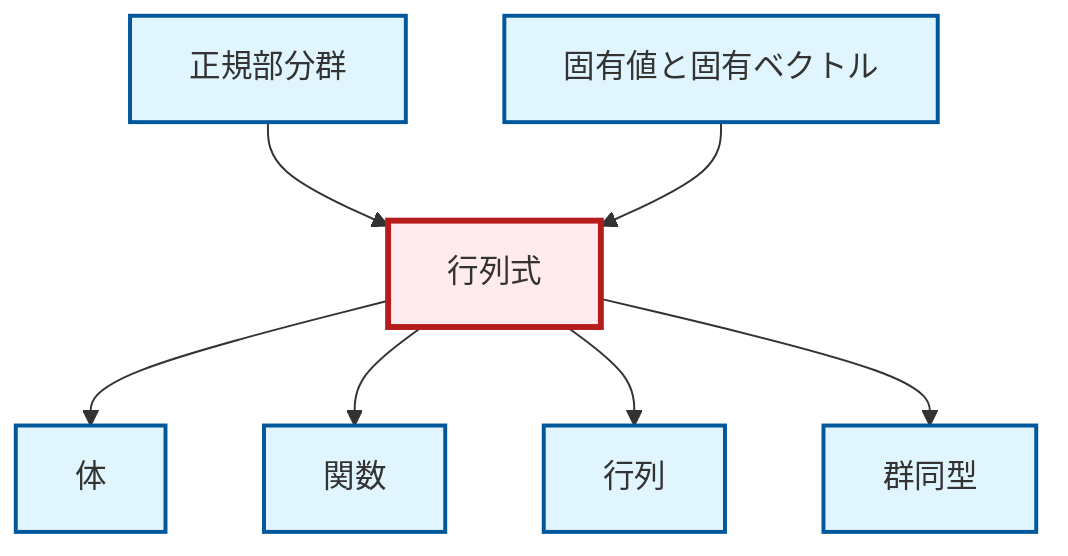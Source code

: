 graph TD
    classDef definition fill:#e1f5fe,stroke:#01579b,stroke-width:2px
    classDef theorem fill:#f3e5f5,stroke:#4a148c,stroke-width:2px
    classDef axiom fill:#fff3e0,stroke:#e65100,stroke-width:2px
    classDef example fill:#e8f5e9,stroke:#1b5e20,stroke-width:2px
    classDef current fill:#ffebee,stroke:#b71c1c,stroke-width:3px
    def-normal-subgroup["正規部分群"]:::definition
    def-isomorphism["群同型"]:::definition
    def-field["体"]:::definition
    def-function["関数"]:::definition
    def-matrix["行列"]:::definition
    def-determinant["行列式"]:::definition
    def-eigenvalue-eigenvector["固有値と固有ベクトル"]:::definition
    def-determinant --> def-field
    def-determinant --> def-function
    def-determinant --> def-matrix
    def-normal-subgroup --> def-determinant
    def-determinant --> def-isomorphism
    def-eigenvalue-eigenvector --> def-determinant
    class def-determinant current